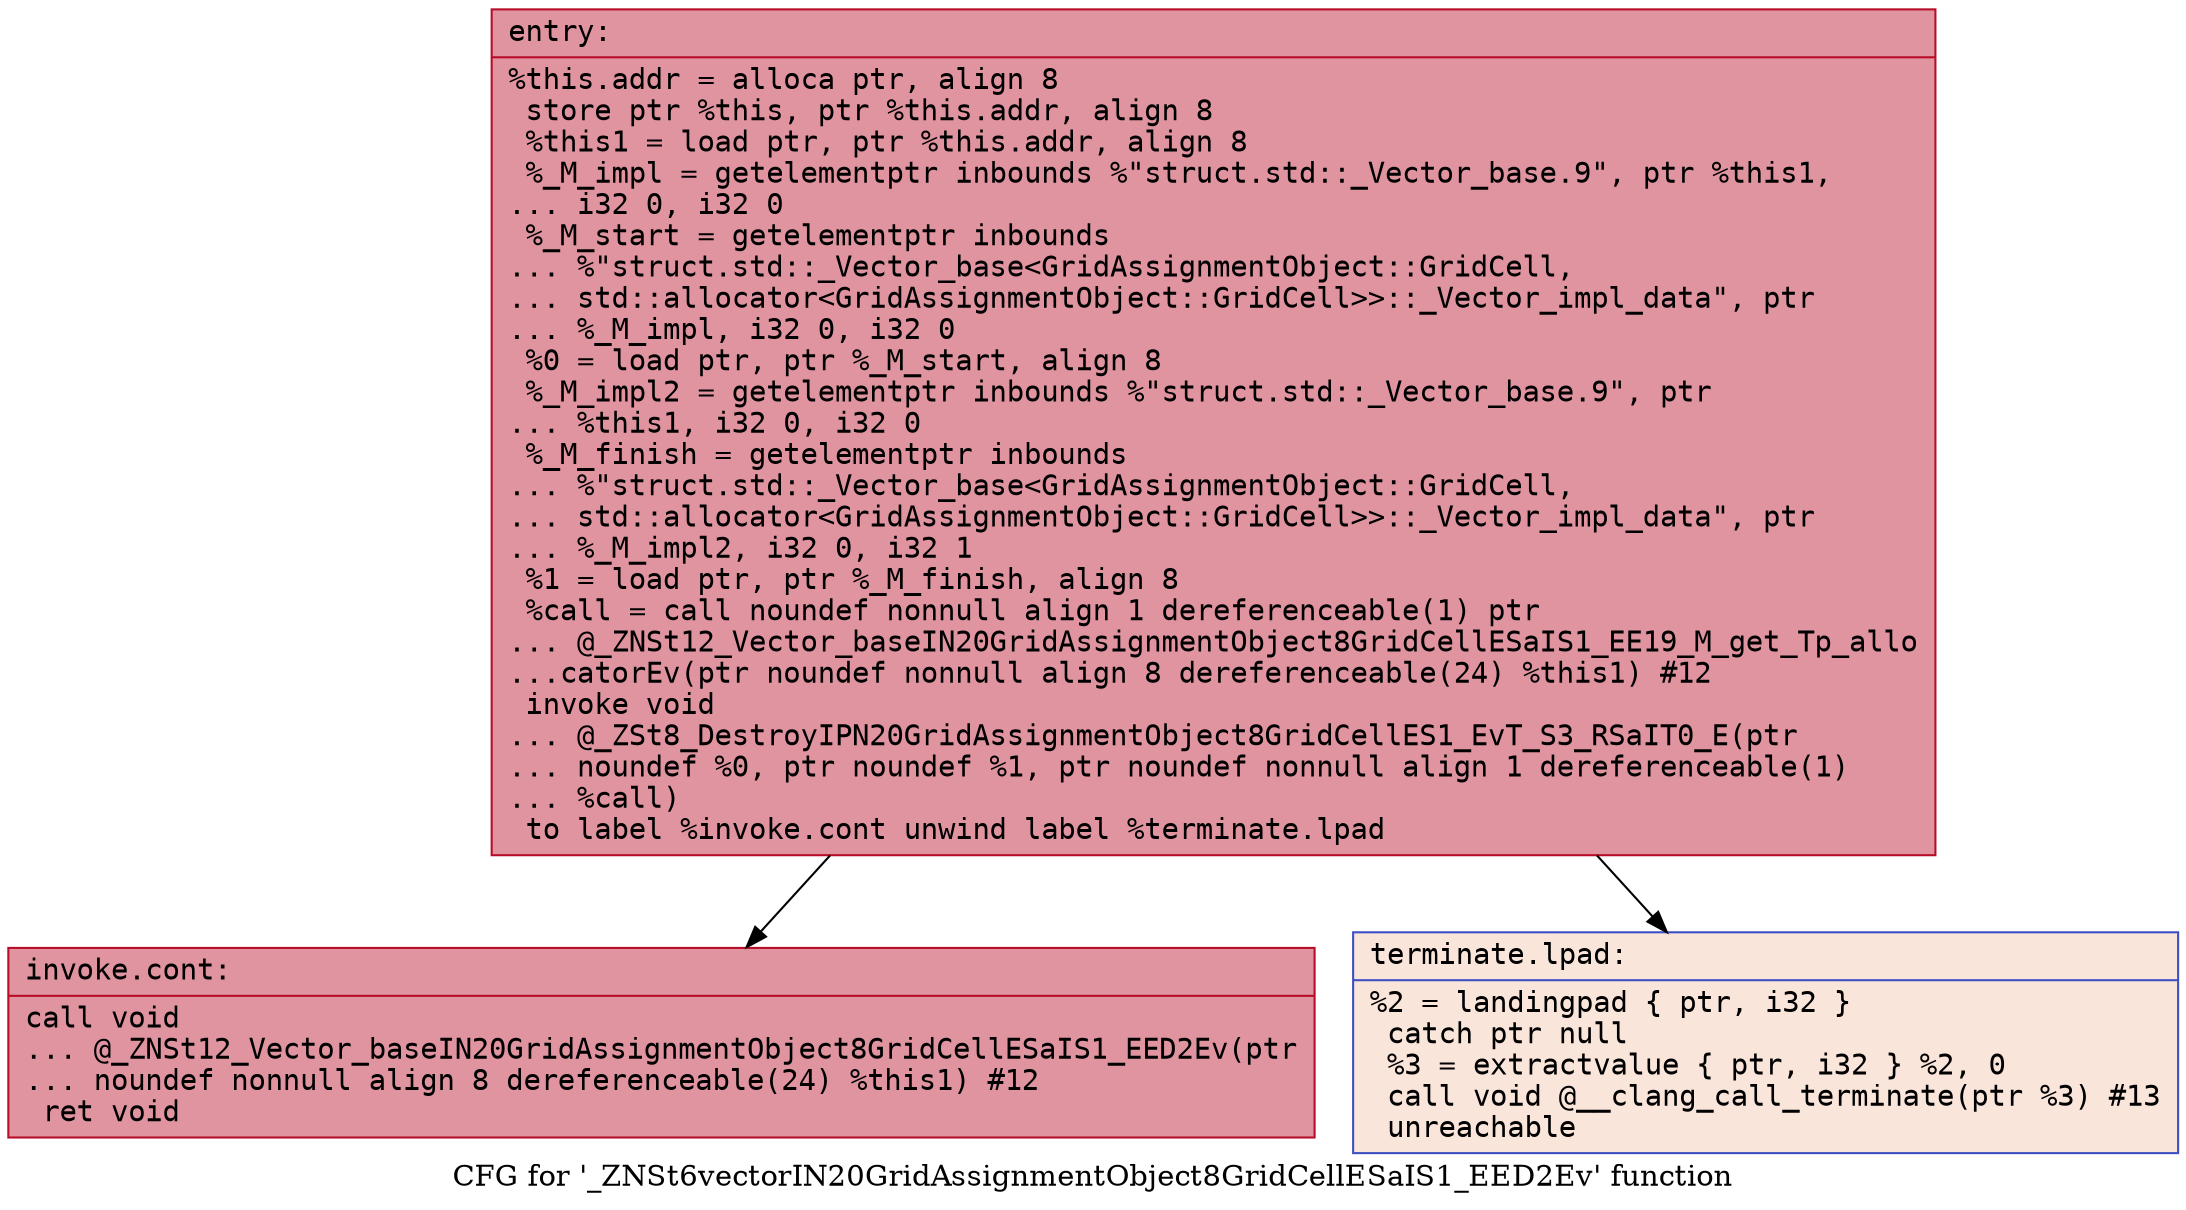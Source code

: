 digraph "CFG for '_ZNSt6vectorIN20GridAssignmentObject8GridCellESaIS1_EED2Ev' function" {
	label="CFG for '_ZNSt6vectorIN20GridAssignmentObject8GridCellESaIS1_EED2Ev' function";

	Node0x560dca0bfb20 [shape=record,color="#b70d28ff", style=filled, fillcolor="#b70d2870" fontname="Courier",label="{entry:\l|  %this.addr = alloca ptr, align 8\l  store ptr %this, ptr %this.addr, align 8\l  %this1 = load ptr, ptr %this.addr, align 8\l  %_M_impl = getelementptr inbounds %\"struct.std::_Vector_base.9\", ptr %this1,\l... i32 0, i32 0\l  %_M_start = getelementptr inbounds\l... %\"struct.std::_Vector_base\<GridAssignmentObject::GridCell,\l... std::allocator\<GridAssignmentObject::GridCell\>\>::_Vector_impl_data\", ptr\l... %_M_impl, i32 0, i32 0\l  %0 = load ptr, ptr %_M_start, align 8\l  %_M_impl2 = getelementptr inbounds %\"struct.std::_Vector_base.9\", ptr\l... %this1, i32 0, i32 0\l  %_M_finish = getelementptr inbounds\l... %\"struct.std::_Vector_base\<GridAssignmentObject::GridCell,\l... std::allocator\<GridAssignmentObject::GridCell\>\>::_Vector_impl_data\", ptr\l... %_M_impl2, i32 0, i32 1\l  %1 = load ptr, ptr %_M_finish, align 8\l  %call = call noundef nonnull align 1 dereferenceable(1) ptr\l... @_ZNSt12_Vector_baseIN20GridAssignmentObject8GridCellESaIS1_EE19_M_get_Tp_allo\l...catorEv(ptr noundef nonnull align 8 dereferenceable(24) %this1) #12\l  invoke void\l... @_ZSt8_DestroyIPN20GridAssignmentObject8GridCellES1_EvT_S3_RSaIT0_E(ptr\l... noundef %0, ptr noundef %1, ptr noundef nonnull align 1 dereferenceable(1)\l... %call)\l          to label %invoke.cont unwind label %terminate.lpad\l}"];
	Node0x560dca0bfb20 -> Node0x560dca0c0640[tooltip="entry -> invoke.cont\nProbability 100.00%" ];
	Node0x560dca0bfb20 -> Node0x560dca0c06c0[tooltip="entry -> terminate.lpad\nProbability 0.00%" ];
	Node0x560dca0c0640 [shape=record,color="#b70d28ff", style=filled, fillcolor="#b70d2870" fontname="Courier",label="{invoke.cont:\l|  call void\l... @_ZNSt12_Vector_baseIN20GridAssignmentObject8GridCellESaIS1_EED2Ev(ptr\l... noundef nonnull align 8 dereferenceable(24) %this1) #12\l  ret void\l}"];
	Node0x560dca0c06c0 [shape=record,color="#3d50c3ff", style=filled, fillcolor="#f4c5ad70" fontname="Courier",label="{terminate.lpad:\l|  %2 = landingpad \{ ptr, i32 \}\l          catch ptr null\l  %3 = extractvalue \{ ptr, i32 \} %2, 0\l  call void @__clang_call_terminate(ptr %3) #13\l  unreachable\l}"];
}
